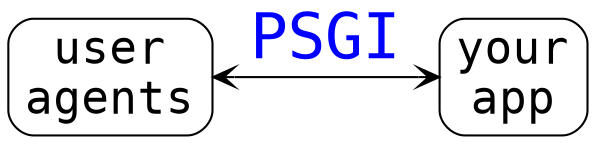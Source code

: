 
digraph G
{
    rankdir = LR

    node
    [
        fontname    = "Inconsolata"
        fontsize    = 22
        shape       = record
        style       = rounded
    ]

    edge
    [
        fontname    = "Inconsolata"
        fontsize    = 20
        arrowhead   = vee
        arrowtail   = vee
    ]

    "user\nagents" -> "your\napp" [label="PSGI",dir=both,fontcolor=blue,fontsize=30]
}

